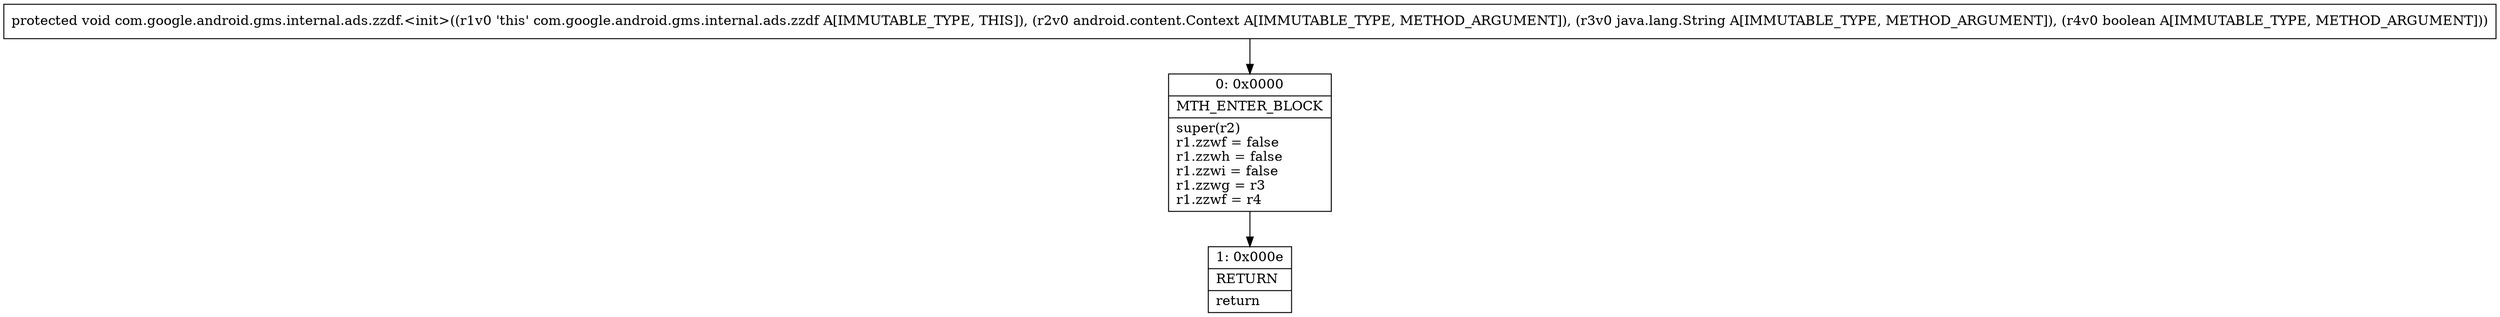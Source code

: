 digraph "CFG forcom.google.android.gms.internal.ads.zzdf.\<init\>(Landroid\/content\/Context;Ljava\/lang\/String;Z)V" {
Node_0 [shape=record,label="{0\:\ 0x0000|MTH_ENTER_BLOCK\l|super(r2)\lr1.zzwf = false\lr1.zzwh = false\lr1.zzwi = false\lr1.zzwg = r3\lr1.zzwf = r4\l}"];
Node_1 [shape=record,label="{1\:\ 0x000e|RETURN\l|return\l}"];
MethodNode[shape=record,label="{protected void com.google.android.gms.internal.ads.zzdf.\<init\>((r1v0 'this' com.google.android.gms.internal.ads.zzdf A[IMMUTABLE_TYPE, THIS]), (r2v0 android.content.Context A[IMMUTABLE_TYPE, METHOD_ARGUMENT]), (r3v0 java.lang.String A[IMMUTABLE_TYPE, METHOD_ARGUMENT]), (r4v0 boolean A[IMMUTABLE_TYPE, METHOD_ARGUMENT])) }"];
MethodNode -> Node_0;
Node_0 -> Node_1;
}

